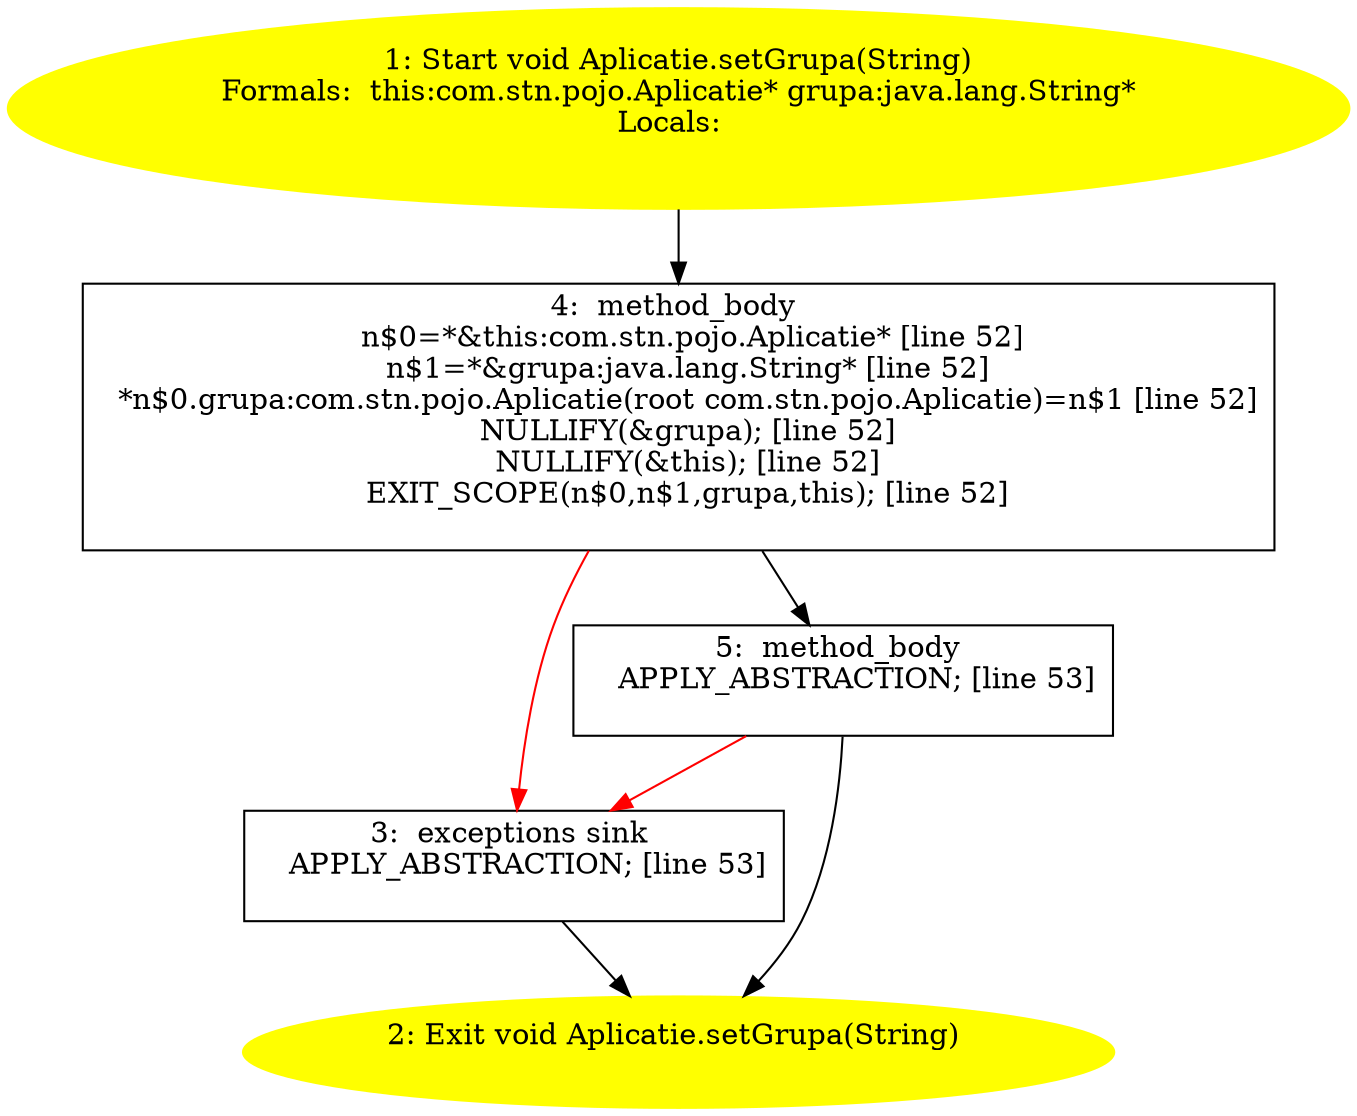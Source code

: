 /* @generated */
digraph cfg {
"com.stn.pojo.Aplicatie.setGrupa(java.lang.String):void.8d6ef6b9da1e88644fcb75060adaa2ef_1" [label="1: Start void Aplicatie.setGrupa(String)\nFormals:  this:com.stn.pojo.Aplicatie* grupa:java.lang.String*\nLocals:  \n  " color=yellow style=filled]
	

	 "com.stn.pojo.Aplicatie.setGrupa(java.lang.String):void.8d6ef6b9da1e88644fcb75060adaa2ef_1" -> "com.stn.pojo.Aplicatie.setGrupa(java.lang.String):void.8d6ef6b9da1e88644fcb75060adaa2ef_4" ;
"com.stn.pojo.Aplicatie.setGrupa(java.lang.String):void.8d6ef6b9da1e88644fcb75060adaa2ef_2" [label="2: Exit void Aplicatie.setGrupa(String) \n  " color=yellow style=filled]
	

"com.stn.pojo.Aplicatie.setGrupa(java.lang.String):void.8d6ef6b9da1e88644fcb75060adaa2ef_3" [label="3:  exceptions sink \n   APPLY_ABSTRACTION; [line 53]\n " shape="box"]
	

	 "com.stn.pojo.Aplicatie.setGrupa(java.lang.String):void.8d6ef6b9da1e88644fcb75060adaa2ef_3" -> "com.stn.pojo.Aplicatie.setGrupa(java.lang.String):void.8d6ef6b9da1e88644fcb75060adaa2ef_2" ;
"com.stn.pojo.Aplicatie.setGrupa(java.lang.String):void.8d6ef6b9da1e88644fcb75060adaa2ef_4" [label="4:  method_body \n   n$0=*&this:com.stn.pojo.Aplicatie* [line 52]\n  n$1=*&grupa:java.lang.String* [line 52]\n  *n$0.grupa:com.stn.pojo.Aplicatie(root com.stn.pojo.Aplicatie)=n$1 [line 52]\n  NULLIFY(&grupa); [line 52]\n  NULLIFY(&this); [line 52]\n  EXIT_SCOPE(n$0,n$1,grupa,this); [line 52]\n " shape="box"]
	

	 "com.stn.pojo.Aplicatie.setGrupa(java.lang.String):void.8d6ef6b9da1e88644fcb75060adaa2ef_4" -> "com.stn.pojo.Aplicatie.setGrupa(java.lang.String):void.8d6ef6b9da1e88644fcb75060adaa2ef_5" ;
	 "com.stn.pojo.Aplicatie.setGrupa(java.lang.String):void.8d6ef6b9da1e88644fcb75060adaa2ef_4" -> "com.stn.pojo.Aplicatie.setGrupa(java.lang.String):void.8d6ef6b9da1e88644fcb75060adaa2ef_3" [color="red" ];
"com.stn.pojo.Aplicatie.setGrupa(java.lang.String):void.8d6ef6b9da1e88644fcb75060adaa2ef_5" [label="5:  method_body \n   APPLY_ABSTRACTION; [line 53]\n " shape="box"]
	

	 "com.stn.pojo.Aplicatie.setGrupa(java.lang.String):void.8d6ef6b9da1e88644fcb75060adaa2ef_5" -> "com.stn.pojo.Aplicatie.setGrupa(java.lang.String):void.8d6ef6b9da1e88644fcb75060adaa2ef_2" ;
	 "com.stn.pojo.Aplicatie.setGrupa(java.lang.String):void.8d6ef6b9da1e88644fcb75060adaa2ef_5" -> "com.stn.pojo.Aplicatie.setGrupa(java.lang.String):void.8d6ef6b9da1e88644fcb75060adaa2ef_3" [color="red" ];
}
